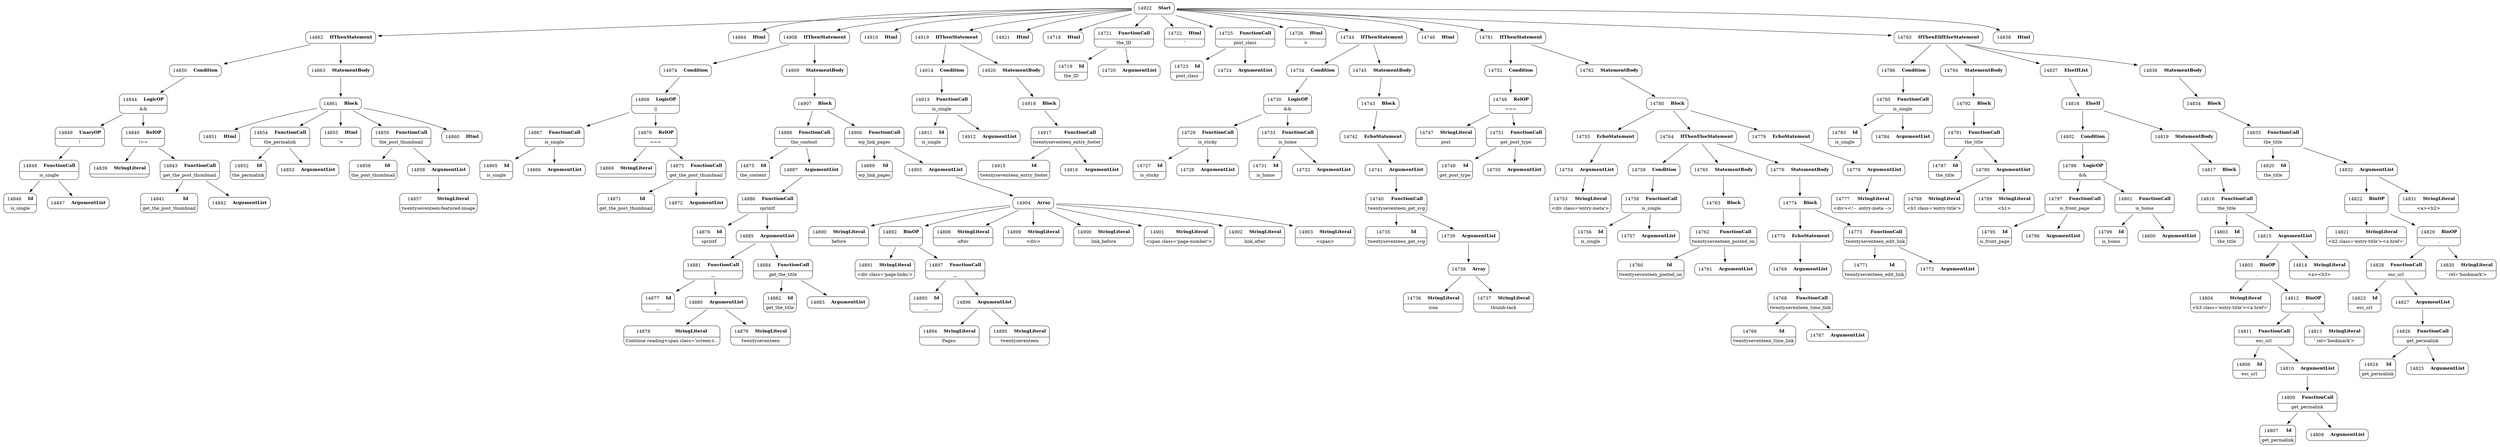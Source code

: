digraph ast {
node [shape=none];
14848 [label=<<TABLE border='1' cellspacing='0' cellpadding='10' style='rounded' ><TR><TD border='0'>14848</TD><TD border='0'><B>FunctionCall</B></TD></TR><HR/><TR><TD border='0' cellpadding='5' colspan='2'>is_single</TD></TR></TABLE>>];
14848 -> 14846 [weight=2];
14848 -> 14847 [weight=2];
14849 [label=<<TABLE border='1' cellspacing='0' cellpadding='10' style='rounded' ><TR><TD border='0'>14849</TD><TD border='0'><B>UnaryOP</B></TD></TR><HR/><TR><TD border='0' cellpadding='5' colspan='2'>!</TD></TR></TABLE>>];
14849 -> 14848 [weight=2];
14850 [label=<<TABLE border='1' cellspacing='0' cellpadding='10' style='rounded' ><TR><TD border='0'>14850</TD><TD border='0'><B>Condition</B></TD></TR></TABLE>>];
14850 -> 14844 [weight=2];
14851 [label=<<TABLE border='1' cellspacing='0' cellpadding='10' style='rounded' ><TR><TD border='0'>14851</TD><TD border='0'><B>Html</B></TD></TR></TABLE>>];
14852 [label=<<TABLE border='1' cellspacing='0' cellpadding='10' style='rounded' ><TR><TD border='0'>14852</TD><TD border='0'><B>Id</B></TD></TR><HR/><TR><TD border='0' cellpadding='5' colspan='2'>the_permalink</TD></TR></TABLE>>];
14853 [label=<<TABLE border='1' cellspacing='0' cellpadding='10' style='rounded' ><TR><TD border='0'>14853</TD><TD border='0'><B>ArgumentList</B></TD></TR></TABLE>>];
14854 [label=<<TABLE border='1' cellspacing='0' cellpadding='10' style='rounded' ><TR><TD border='0'>14854</TD><TD border='0'><B>FunctionCall</B></TD></TR><HR/><TR><TD border='0' cellpadding='5' colspan='2'>the_permalink</TD></TR></TABLE>>];
14854 -> 14852 [weight=2];
14854 -> 14853 [weight=2];
14855 [label=<<TABLE border='1' cellspacing='0' cellpadding='10' style='rounded' ><TR><TD border='0'>14855</TD><TD border='0'><B>Html</B></TD></TR><HR/><TR><TD border='0' cellpadding='5' colspan='2'>'&gt;</TD></TR></TABLE>>];
14856 [label=<<TABLE border='1' cellspacing='0' cellpadding='10' style='rounded' ><TR><TD border='0'>14856</TD><TD border='0'><B>Id</B></TD></TR><HR/><TR><TD border='0' cellpadding='5' colspan='2'>the_post_thumbnail</TD></TR></TABLE>>];
14857 [label=<<TABLE border='1' cellspacing='0' cellpadding='10' style='rounded' ><TR><TD border='0'>14857</TD><TD border='0'><B>StringLiteral</B></TD></TR><HR/><TR><TD border='0' cellpadding='5' colspan='2'>twentyseventeen-featured-image</TD></TR></TABLE>>];
14858 [label=<<TABLE border='1' cellspacing='0' cellpadding='10' style='rounded' ><TR><TD border='0'>14858</TD><TD border='0'><B>ArgumentList</B></TD></TR></TABLE>>];
14858 -> 14857 [weight=2];
14859 [label=<<TABLE border='1' cellspacing='0' cellpadding='10' style='rounded' ><TR><TD border='0'>14859</TD><TD border='0'><B>FunctionCall</B></TD></TR><HR/><TR><TD border='0' cellpadding='5' colspan='2'>the_post_thumbnail</TD></TR></TABLE>>];
14859 -> 14856 [weight=2];
14859 -> 14858 [weight=2];
14860 [label=<<TABLE border='1' cellspacing='0' cellpadding='10' style='rounded' ><TR><TD border='0'>14860</TD><TD border='0'><B>Html</B></TD></TR></TABLE>>];
14861 [label=<<TABLE border='1' cellspacing='0' cellpadding='10' style='rounded' ><TR><TD border='0'>14861</TD><TD border='0'><B>Block</B></TD></TR></TABLE>>];
14861 -> 14851 [weight=2];
14861 -> 14854 [weight=2];
14861 -> 14855 [weight=2];
14861 -> 14859 [weight=2];
14861 -> 14860 [weight=2];
14862 [label=<<TABLE border='1' cellspacing='0' cellpadding='10' style='rounded' ><TR><TD border='0'>14862</TD><TD border='0'><B>IfThenStatement</B></TD></TR></TABLE>>];
14862 -> 14850 [weight=2];
14862 -> 14863 [weight=2];
14863 [label=<<TABLE border='1' cellspacing='0' cellpadding='10' style='rounded' ><TR><TD border='0'>14863</TD><TD border='0'><B>StatementBody</B></TD></TR></TABLE>>];
14863 -> 14861 [weight=2];
14864 [label=<<TABLE border='1' cellspacing='0' cellpadding='10' style='rounded' ><TR><TD border='0'>14864</TD><TD border='0'><B>Html</B></TD></TR></TABLE>>];
14865 [label=<<TABLE border='1' cellspacing='0' cellpadding='10' style='rounded' ><TR><TD border='0'>14865</TD><TD border='0'><B>Id</B></TD></TR><HR/><TR><TD border='0' cellpadding='5' colspan='2'>is_single</TD></TR></TABLE>>];
14866 [label=<<TABLE border='1' cellspacing='0' cellpadding='10' style='rounded' ><TR><TD border='0'>14866</TD><TD border='0'><B>ArgumentList</B></TD></TR></TABLE>>];
14867 [label=<<TABLE border='1' cellspacing='0' cellpadding='10' style='rounded' ><TR><TD border='0'>14867</TD><TD border='0'><B>FunctionCall</B></TD></TR><HR/><TR><TD border='0' cellpadding='5' colspan='2'>is_single</TD></TR></TABLE>>];
14867 -> 14865 [weight=2];
14867 -> 14866 [weight=2];
14868 [label=<<TABLE border='1' cellspacing='0' cellpadding='10' style='rounded' ><TR><TD border='0'>14868</TD><TD border='0'><B>LogicOP</B></TD></TR><HR/><TR><TD border='0' cellpadding='5' colspan='2'>||</TD></TR></TABLE>>];
14868 -> 14867 [weight=2];
14868 -> 14870 [weight=2];
14869 [label=<<TABLE border='1' cellspacing='0' cellpadding='10' style='rounded' ><TR><TD border='0'>14869</TD><TD border='0'><B>StringLiteral</B></TD></TR><HR/><TR><TD border='0' cellpadding='5' colspan='2'></TD></TR></TABLE>>];
14870 [label=<<TABLE border='1' cellspacing='0' cellpadding='10' style='rounded' ><TR><TD border='0'>14870</TD><TD border='0'><B>RelOP</B></TD></TR><HR/><TR><TD border='0' cellpadding='5' colspan='2'>===</TD></TR></TABLE>>];
14870 -> 14869 [weight=2];
14870 -> 14873 [weight=2];
14871 [label=<<TABLE border='1' cellspacing='0' cellpadding='10' style='rounded' ><TR><TD border='0'>14871</TD><TD border='0'><B>Id</B></TD></TR><HR/><TR><TD border='0' cellpadding='5' colspan='2'>get_the_post_thumbnail</TD></TR></TABLE>>];
14872 [label=<<TABLE border='1' cellspacing='0' cellpadding='10' style='rounded' ><TR><TD border='0'>14872</TD><TD border='0'><B>ArgumentList</B></TD></TR></TABLE>>];
14873 [label=<<TABLE border='1' cellspacing='0' cellpadding='10' style='rounded' ><TR><TD border='0'>14873</TD><TD border='0'><B>FunctionCall</B></TD></TR><HR/><TR><TD border='0' cellpadding='5' colspan='2'>get_the_post_thumbnail</TD></TR></TABLE>>];
14873 -> 14871 [weight=2];
14873 -> 14872 [weight=2];
14874 [label=<<TABLE border='1' cellspacing='0' cellpadding='10' style='rounded' ><TR><TD border='0'>14874</TD><TD border='0'><B>Condition</B></TD></TR></TABLE>>];
14874 -> 14868 [weight=2];
14875 [label=<<TABLE border='1' cellspacing='0' cellpadding='10' style='rounded' ><TR><TD border='0'>14875</TD><TD border='0'><B>Id</B></TD></TR><HR/><TR><TD border='0' cellpadding='5' colspan='2'>the_content</TD></TR></TABLE>>];
14876 [label=<<TABLE border='1' cellspacing='0' cellpadding='10' style='rounded' ><TR><TD border='0'>14876</TD><TD border='0'><B>Id</B></TD></TR><HR/><TR><TD border='0' cellpadding='5' colspan='2'>sprintf</TD></TR></TABLE>>];
14877 [label=<<TABLE border='1' cellspacing='0' cellpadding='10' style='rounded' ><TR><TD border='0'>14877</TD><TD border='0'><B>Id</B></TD></TR><HR/><TR><TD border='0' cellpadding='5' colspan='2'>__</TD></TR></TABLE>>];
14878 [label=<<TABLE border='1' cellspacing='0' cellpadding='10' style='rounded' ><TR><TD border='0'>14878</TD><TD border='0'><B>StringLiteral</B></TD></TR><HR/><TR><TD border='0' cellpadding='5' colspan='2'>Continue reading&lt;span class='screen-r...</TD></TR></TABLE>>];
14879 [label=<<TABLE border='1' cellspacing='0' cellpadding='10' style='rounded' ><TR><TD border='0'>14879</TD><TD border='0'><B>StringLiteral</B></TD></TR><HR/><TR><TD border='0' cellpadding='5' colspan='2'>twentyseventeen</TD></TR></TABLE>>];
14880 [label=<<TABLE border='1' cellspacing='0' cellpadding='10' style='rounded' ><TR><TD border='0'>14880</TD><TD border='0'><B>ArgumentList</B></TD></TR></TABLE>>];
14880 -> 14878 [weight=2];
14880 -> 14879 [weight=2];
14881 [label=<<TABLE border='1' cellspacing='0' cellpadding='10' style='rounded' ><TR><TD border='0'>14881</TD><TD border='0'><B>FunctionCall</B></TD></TR><HR/><TR><TD border='0' cellpadding='5' colspan='2'>__</TD></TR></TABLE>>];
14881 -> 14877 [weight=2];
14881 -> 14880 [weight=2];
14882 [label=<<TABLE border='1' cellspacing='0' cellpadding='10' style='rounded' ><TR><TD border='0'>14882</TD><TD border='0'><B>Id</B></TD></TR><HR/><TR><TD border='0' cellpadding='5' colspan='2'>get_the_title</TD></TR></TABLE>>];
14883 [label=<<TABLE border='1' cellspacing='0' cellpadding='10' style='rounded' ><TR><TD border='0'>14883</TD><TD border='0'><B>ArgumentList</B></TD></TR></TABLE>>];
14884 [label=<<TABLE border='1' cellspacing='0' cellpadding='10' style='rounded' ><TR><TD border='0'>14884</TD><TD border='0'><B>FunctionCall</B></TD></TR><HR/><TR><TD border='0' cellpadding='5' colspan='2'>get_the_title</TD></TR></TABLE>>];
14884 -> 14882 [weight=2];
14884 -> 14883 [weight=2];
14885 [label=<<TABLE border='1' cellspacing='0' cellpadding='10' style='rounded' ><TR><TD border='0'>14885</TD><TD border='0'><B>ArgumentList</B></TD></TR></TABLE>>];
14885 -> 14881 [weight=2];
14885 -> 14884 [weight=2];
14886 [label=<<TABLE border='1' cellspacing='0' cellpadding='10' style='rounded' ><TR><TD border='0'>14886</TD><TD border='0'><B>FunctionCall</B></TD></TR><HR/><TR><TD border='0' cellpadding='5' colspan='2'>sprintf</TD></TR></TABLE>>];
14886 -> 14876 [weight=2];
14886 -> 14885 [weight=2];
14887 [label=<<TABLE border='1' cellspacing='0' cellpadding='10' style='rounded' ><TR><TD border='0'>14887</TD><TD border='0'><B>ArgumentList</B></TD></TR></TABLE>>];
14887 -> 14886 [weight=2];
14888 [label=<<TABLE border='1' cellspacing='0' cellpadding='10' style='rounded' ><TR><TD border='0'>14888</TD><TD border='0'><B>FunctionCall</B></TD></TR><HR/><TR><TD border='0' cellpadding='5' colspan='2'>the_content</TD></TR></TABLE>>];
14888 -> 14875 [weight=2];
14888 -> 14887 [weight=2];
14889 [label=<<TABLE border='1' cellspacing='0' cellpadding='10' style='rounded' ><TR><TD border='0'>14889</TD><TD border='0'><B>Id</B></TD></TR><HR/><TR><TD border='0' cellpadding='5' colspan='2'>wp_link_pages</TD></TR></TABLE>>];
14890 [label=<<TABLE border='1' cellspacing='0' cellpadding='10' style='rounded' ><TR><TD border='0'>14890</TD><TD border='0'><B>StringLiteral</B></TD></TR><HR/><TR><TD border='0' cellpadding='5' colspan='2'>before</TD></TR></TABLE>>];
14891 [label=<<TABLE border='1' cellspacing='0' cellpadding='10' style='rounded' ><TR><TD border='0'>14891</TD><TD border='0'><B>StringLiteral</B></TD></TR><HR/><TR><TD border='0' cellpadding='5' colspan='2'>&lt;div class='page-links'&gt;</TD></TR></TABLE>>];
14892 [label=<<TABLE border='1' cellspacing='0' cellpadding='10' style='rounded' ><TR><TD border='0'>14892</TD><TD border='0'><B>BinOP</B></TD></TR><HR/><TR><TD border='0' cellpadding='5' colspan='2'>.</TD></TR></TABLE>>];
14892 -> 14891 [weight=2];
14892 -> 14897 [weight=2];
14893 [label=<<TABLE border='1' cellspacing='0' cellpadding='10' style='rounded' ><TR><TD border='0'>14893</TD><TD border='0'><B>Id</B></TD></TR><HR/><TR><TD border='0' cellpadding='5' colspan='2'>__</TD></TR></TABLE>>];
14894 [label=<<TABLE border='1' cellspacing='0' cellpadding='10' style='rounded' ><TR><TD border='0'>14894</TD><TD border='0'><B>StringLiteral</B></TD></TR><HR/><TR><TD border='0' cellpadding='5' colspan='2'>Pages:</TD></TR></TABLE>>];
14895 [label=<<TABLE border='1' cellspacing='0' cellpadding='10' style='rounded' ><TR><TD border='0'>14895</TD><TD border='0'><B>StringLiteral</B></TD></TR><HR/><TR><TD border='0' cellpadding='5' colspan='2'>twentyseventeen</TD></TR></TABLE>>];
14896 [label=<<TABLE border='1' cellspacing='0' cellpadding='10' style='rounded' ><TR><TD border='0'>14896</TD><TD border='0'><B>ArgumentList</B></TD></TR></TABLE>>];
14896 -> 14894 [weight=2];
14896 -> 14895 [weight=2];
14897 [label=<<TABLE border='1' cellspacing='0' cellpadding='10' style='rounded' ><TR><TD border='0'>14897</TD><TD border='0'><B>FunctionCall</B></TD></TR><HR/><TR><TD border='0' cellpadding='5' colspan='2'>__</TD></TR></TABLE>>];
14897 -> 14893 [weight=2];
14897 -> 14896 [weight=2];
14898 [label=<<TABLE border='1' cellspacing='0' cellpadding='10' style='rounded' ><TR><TD border='0'>14898</TD><TD border='0'><B>StringLiteral</B></TD></TR><HR/><TR><TD border='0' cellpadding='5' colspan='2'>after</TD></TR></TABLE>>];
14899 [label=<<TABLE border='1' cellspacing='0' cellpadding='10' style='rounded' ><TR><TD border='0'>14899</TD><TD border='0'><B>StringLiteral</B></TD></TR><HR/><TR><TD border='0' cellpadding='5' colspan='2'>&lt;div&gt;</TD></TR></TABLE>>];
14900 [label=<<TABLE border='1' cellspacing='0' cellpadding='10' style='rounded' ><TR><TD border='0'>14900</TD><TD border='0'><B>StringLiteral</B></TD></TR><HR/><TR><TD border='0' cellpadding='5' colspan='2'>link_before</TD></TR></TABLE>>];
14901 [label=<<TABLE border='1' cellspacing='0' cellpadding='10' style='rounded' ><TR><TD border='0'>14901</TD><TD border='0'><B>StringLiteral</B></TD></TR><HR/><TR><TD border='0' cellpadding='5' colspan='2'>&lt;span class='page-number'&gt;</TD></TR></TABLE>>];
14902 [label=<<TABLE border='1' cellspacing='0' cellpadding='10' style='rounded' ><TR><TD border='0'>14902</TD><TD border='0'><B>StringLiteral</B></TD></TR><HR/><TR><TD border='0' cellpadding='5' colspan='2'>link_after</TD></TR></TABLE>>];
14903 [label=<<TABLE border='1' cellspacing='0' cellpadding='10' style='rounded' ><TR><TD border='0'>14903</TD><TD border='0'><B>StringLiteral</B></TD></TR><HR/><TR><TD border='0' cellpadding='5' colspan='2'>&lt;span&gt;</TD></TR></TABLE>>];
14904 [label=<<TABLE border='1' cellspacing='0' cellpadding='10' style='rounded' ><TR><TD border='0'>14904</TD><TD border='0'><B>Array</B></TD></TR></TABLE>>];
14904 -> 14890 [weight=2];
14904 -> 14892 [weight=2];
14904 -> 14898 [weight=2];
14904 -> 14899 [weight=2];
14904 -> 14900 [weight=2];
14904 -> 14901 [weight=2];
14904 -> 14902 [weight=2];
14904 -> 14903 [weight=2];
14905 [label=<<TABLE border='1' cellspacing='0' cellpadding='10' style='rounded' ><TR><TD border='0'>14905</TD><TD border='0'><B>ArgumentList</B></TD></TR></TABLE>>];
14905 -> 14904 [weight=2];
14906 [label=<<TABLE border='1' cellspacing='0' cellpadding='10' style='rounded' ><TR><TD border='0'>14906</TD><TD border='0'><B>FunctionCall</B></TD></TR><HR/><TR><TD border='0' cellpadding='5' colspan='2'>wp_link_pages</TD></TR></TABLE>>];
14906 -> 14889 [weight=2];
14906 -> 14905 [weight=2];
14907 [label=<<TABLE border='1' cellspacing='0' cellpadding='10' style='rounded' ><TR><TD border='0'>14907</TD><TD border='0'><B>Block</B></TD></TR></TABLE>>];
14907 -> 14888 [weight=2];
14907 -> 14906 [weight=2];
14908 [label=<<TABLE border='1' cellspacing='0' cellpadding='10' style='rounded' ><TR><TD border='0'>14908</TD><TD border='0'><B>IfThenStatement</B></TD></TR></TABLE>>];
14908 -> 14874 [weight=2];
14908 -> 14909 [weight=2];
14909 [label=<<TABLE border='1' cellspacing='0' cellpadding='10' style='rounded' ><TR><TD border='0'>14909</TD><TD border='0'><B>StatementBody</B></TD></TR></TABLE>>];
14909 -> 14907 [weight=2];
14910 [label=<<TABLE border='1' cellspacing='0' cellpadding='10' style='rounded' ><TR><TD border='0'>14910</TD><TD border='0'><B>Html</B></TD></TR></TABLE>>];
14911 [label=<<TABLE border='1' cellspacing='0' cellpadding='10' style='rounded' ><TR><TD border='0'>14911</TD><TD border='0'><B>Id</B></TD></TR><HR/><TR><TD border='0' cellpadding='5' colspan='2'>is_single</TD></TR></TABLE>>];
14912 [label=<<TABLE border='1' cellspacing='0' cellpadding='10' style='rounded' ><TR><TD border='0'>14912</TD><TD border='0'><B>ArgumentList</B></TD></TR></TABLE>>];
14913 [label=<<TABLE border='1' cellspacing='0' cellpadding='10' style='rounded' ><TR><TD border='0'>14913</TD><TD border='0'><B>FunctionCall</B></TD></TR><HR/><TR><TD border='0' cellpadding='5' colspan='2'>is_single</TD></TR></TABLE>>];
14913 -> 14911 [weight=2];
14913 -> 14912 [weight=2];
14914 [label=<<TABLE border='1' cellspacing='0' cellpadding='10' style='rounded' ><TR><TD border='0'>14914</TD><TD border='0'><B>Condition</B></TD></TR></TABLE>>];
14914 -> 14913 [weight=2];
14915 [label=<<TABLE border='1' cellspacing='0' cellpadding='10' style='rounded' ><TR><TD border='0'>14915</TD><TD border='0'><B>Id</B></TD></TR><HR/><TR><TD border='0' cellpadding='5' colspan='2'>twentyseventeen_entry_footer</TD></TR></TABLE>>];
14916 [label=<<TABLE border='1' cellspacing='0' cellpadding='10' style='rounded' ><TR><TD border='0'>14916</TD><TD border='0'><B>ArgumentList</B></TD></TR></TABLE>>];
14917 [label=<<TABLE border='1' cellspacing='0' cellpadding='10' style='rounded' ><TR><TD border='0'>14917</TD><TD border='0'><B>FunctionCall</B></TD></TR><HR/><TR><TD border='0' cellpadding='5' colspan='2'>twentyseventeen_entry_footer</TD></TR></TABLE>>];
14917 -> 14915 [weight=2];
14917 -> 14916 [weight=2];
14918 [label=<<TABLE border='1' cellspacing='0' cellpadding='10' style='rounded' ><TR><TD border='0'>14918</TD><TD border='0'><B>Block</B></TD></TR></TABLE>>];
14918 -> 14917 [weight=2];
14919 [label=<<TABLE border='1' cellspacing='0' cellpadding='10' style='rounded' ><TR><TD border='0'>14919</TD><TD border='0'><B>IfThenStatement</B></TD></TR></TABLE>>];
14919 -> 14914 [weight=2];
14919 -> 14920 [weight=2];
14920 [label=<<TABLE border='1' cellspacing='0' cellpadding='10' style='rounded' ><TR><TD border='0'>14920</TD><TD border='0'><B>StatementBody</B></TD></TR></TABLE>>];
14920 -> 14918 [weight=2];
14921 [label=<<TABLE border='1' cellspacing='0' cellpadding='10' style='rounded' ><TR><TD border='0'>14921</TD><TD border='0'><B>Html</B></TD></TR></TABLE>>];
14922 [label=<<TABLE border='1' cellspacing='0' cellpadding='10' style='rounded' ><TR><TD border='0'>14922</TD><TD border='0'><B>Start</B></TD></TR></TABLE>>];
14922 -> 14718 [weight=2];
14922 -> 14721 [weight=2];
14922 -> 14722 [weight=2];
14922 -> 14725 [weight=2];
14922 -> 14726 [weight=2];
14922 -> 14744 [weight=2];
14922 -> 14746 [weight=2];
14922 -> 14781 [weight=2];
14922 -> 14793 [weight=2];
14922 -> 14838 [weight=2];
14922 -> 14862 [weight=2];
14922 -> 14864 [weight=2];
14922 -> 14908 [weight=2];
14922 -> 14910 [weight=2];
14922 -> 14919 [weight=2];
14922 -> 14921 [weight=2];
14718 [label=<<TABLE border='1' cellspacing='0' cellpadding='10' style='rounded' ><TR><TD border='0'>14718</TD><TD border='0'><B>Html</B></TD></TR></TABLE>>];
14719 [label=<<TABLE border='1' cellspacing='0' cellpadding='10' style='rounded' ><TR><TD border='0'>14719</TD><TD border='0'><B>Id</B></TD></TR><HR/><TR><TD border='0' cellpadding='5' colspan='2'>the_ID</TD></TR></TABLE>>];
14720 [label=<<TABLE border='1' cellspacing='0' cellpadding='10' style='rounded' ><TR><TD border='0'>14720</TD><TD border='0'><B>ArgumentList</B></TD></TR></TABLE>>];
14721 [label=<<TABLE border='1' cellspacing='0' cellpadding='10' style='rounded' ><TR><TD border='0'>14721</TD><TD border='0'><B>FunctionCall</B></TD></TR><HR/><TR><TD border='0' cellpadding='5' colspan='2'>the_ID</TD></TR></TABLE>>];
14721 -> 14719 [weight=2];
14721 -> 14720 [weight=2];
14722 [label=<<TABLE border='1' cellspacing='0' cellpadding='10' style='rounded' ><TR><TD border='0'>14722</TD><TD border='0'><B>Html</B></TD></TR><HR/><TR><TD border='0' cellpadding='5' colspan='2'>'</TD></TR></TABLE>>];
14723 [label=<<TABLE border='1' cellspacing='0' cellpadding='10' style='rounded' ><TR><TD border='0'>14723</TD><TD border='0'><B>Id</B></TD></TR><HR/><TR><TD border='0' cellpadding='5' colspan='2'>post_class</TD></TR></TABLE>>];
14724 [label=<<TABLE border='1' cellspacing='0' cellpadding='10' style='rounded' ><TR><TD border='0'>14724</TD><TD border='0'><B>ArgumentList</B></TD></TR></TABLE>>];
14725 [label=<<TABLE border='1' cellspacing='0' cellpadding='10' style='rounded' ><TR><TD border='0'>14725</TD><TD border='0'><B>FunctionCall</B></TD></TR><HR/><TR><TD border='0' cellpadding='5' colspan='2'>post_class</TD></TR></TABLE>>];
14725 -> 14723 [weight=2];
14725 -> 14724 [weight=2];
14726 [label=<<TABLE border='1' cellspacing='0' cellpadding='10' style='rounded' ><TR><TD border='0'>14726</TD><TD border='0'><B>Html</B></TD></TR><HR/><TR><TD border='0' cellpadding='5' colspan='2'>&gt;</TD></TR></TABLE>>];
14727 [label=<<TABLE border='1' cellspacing='0' cellpadding='10' style='rounded' ><TR><TD border='0'>14727</TD><TD border='0'><B>Id</B></TD></TR><HR/><TR><TD border='0' cellpadding='5' colspan='2'>is_sticky</TD></TR></TABLE>>];
14728 [label=<<TABLE border='1' cellspacing='0' cellpadding='10' style='rounded' ><TR><TD border='0'>14728</TD><TD border='0'><B>ArgumentList</B></TD></TR></TABLE>>];
14729 [label=<<TABLE border='1' cellspacing='0' cellpadding='10' style='rounded' ><TR><TD border='0'>14729</TD><TD border='0'><B>FunctionCall</B></TD></TR><HR/><TR><TD border='0' cellpadding='5' colspan='2'>is_sticky</TD></TR></TABLE>>];
14729 -> 14727 [weight=2];
14729 -> 14728 [weight=2];
14730 [label=<<TABLE border='1' cellspacing='0' cellpadding='10' style='rounded' ><TR><TD border='0'>14730</TD><TD border='0'><B>LogicOP</B></TD></TR><HR/><TR><TD border='0' cellpadding='5' colspan='2'>&amp;&amp;</TD></TR></TABLE>>];
14730 -> 14729 [weight=2];
14730 -> 14733 [weight=2];
14731 [label=<<TABLE border='1' cellspacing='0' cellpadding='10' style='rounded' ><TR><TD border='0'>14731</TD><TD border='0'><B>Id</B></TD></TR><HR/><TR><TD border='0' cellpadding='5' colspan='2'>is_home</TD></TR></TABLE>>];
14732 [label=<<TABLE border='1' cellspacing='0' cellpadding='10' style='rounded' ><TR><TD border='0'>14732</TD><TD border='0'><B>ArgumentList</B></TD></TR></TABLE>>];
14733 [label=<<TABLE border='1' cellspacing='0' cellpadding='10' style='rounded' ><TR><TD border='0'>14733</TD><TD border='0'><B>FunctionCall</B></TD></TR><HR/><TR><TD border='0' cellpadding='5' colspan='2'>is_home</TD></TR></TABLE>>];
14733 -> 14731 [weight=2];
14733 -> 14732 [weight=2];
14734 [label=<<TABLE border='1' cellspacing='0' cellpadding='10' style='rounded' ><TR><TD border='0'>14734</TD><TD border='0'><B>Condition</B></TD></TR></TABLE>>];
14734 -> 14730 [weight=2];
14735 [label=<<TABLE border='1' cellspacing='0' cellpadding='10' style='rounded' ><TR><TD border='0'>14735</TD><TD border='0'><B>Id</B></TD></TR><HR/><TR><TD border='0' cellpadding='5' colspan='2'>twentyseventeen_get_svg</TD></TR></TABLE>>];
14736 [label=<<TABLE border='1' cellspacing='0' cellpadding='10' style='rounded' ><TR><TD border='0'>14736</TD><TD border='0'><B>StringLiteral</B></TD></TR><HR/><TR><TD border='0' cellpadding='5' colspan='2'>icon</TD></TR></TABLE>>];
14737 [label=<<TABLE border='1' cellspacing='0' cellpadding='10' style='rounded' ><TR><TD border='0'>14737</TD><TD border='0'><B>StringLiteral</B></TD></TR><HR/><TR><TD border='0' cellpadding='5' colspan='2'>thumb-tack</TD></TR></TABLE>>];
14738 [label=<<TABLE border='1' cellspacing='0' cellpadding='10' style='rounded' ><TR><TD border='0'>14738</TD><TD border='0'><B>Array</B></TD></TR></TABLE>>];
14738 -> 14736 [weight=2];
14738 -> 14737 [weight=2];
14739 [label=<<TABLE border='1' cellspacing='0' cellpadding='10' style='rounded' ><TR><TD border='0'>14739</TD><TD border='0'><B>ArgumentList</B></TD></TR></TABLE>>];
14739 -> 14738 [weight=2];
14740 [label=<<TABLE border='1' cellspacing='0' cellpadding='10' style='rounded' ><TR><TD border='0'>14740</TD><TD border='0'><B>FunctionCall</B></TD></TR><HR/><TR><TD border='0' cellpadding='5' colspan='2'>twentyseventeen_get_svg</TD></TR></TABLE>>];
14740 -> 14735 [weight=2];
14740 -> 14739 [weight=2];
14741 [label=<<TABLE border='1' cellspacing='0' cellpadding='10' style='rounded' ><TR><TD border='0'>14741</TD><TD border='0'><B>ArgumentList</B></TD></TR></TABLE>>];
14741 -> 14740 [weight=2];
14742 [label=<<TABLE border='1' cellspacing='0' cellpadding='10' style='rounded' ><TR><TD border='0'>14742</TD><TD border='0'><B>EchoStatement</B></TD></TR></TABLE>>];
14742 -> 14741 [weight=2];
14743 [label=<<TABLE border='1' cellspacing='0' cellpadding='10' style='rounded' ><TR><TD border='0'>14743</TD><TD border='0'><B>Block</B></TD></TR></TABLE>>];
14743 -> 14742 [weight=2];
14744 [label=<<TABLE border='1' cellspacing='0' cellpadding='10' style='rounded' ><TR><TD border='0'>14744</TD><TD border='0'><B>IfThenStatement</B></TD></TR></TABLE>>];
14744 -> 14734 [weight=2];
14744 -> 14745 [weight=2];
14745 [label=<<TABLE border='1' cellspacing='0' cellpadding='10' style='rounded' ><TR><TD border='0'>14745</TD><TD border='0'><B>StatementBody</B></TD></TR></TABLE>>];
14745 -> 14743 [weight=2];
14746 [label=<<TABLE border='1' cellspacing='0' cellpadding='10' style='rounded' ><TR><TD border='0'>14746</TD><TD border='0'><B>Html</B></TD></TR></TABLE>>];
14747 [label=<<TABLE border='1' cellspacing='0' cellpadding='10' style='rounded' ><TR><TD border='0'>14747</TD><TD border='0'><B>StringLiteral</B></TD></TR><HR/><TR><TD border='0' cellpadding='5' colspan='2'>post</TD></TR></TABLE>>];
14748 [label=<<TABLE border='1' cellspacing='0' cellpadding='10' style='rounded' ><TR><TD border='0'>14748</TD><TD border='0'><B>RelOP</B></TD></TR><HR/><TR><TD border='0' cellpadding='5' colspan='2'>===</TD></TR></TABLE>>];
14748 -> 14747 [weight=2];
14748 -> 14751 [weight=2];
14749 [label=<<TABLE border='1' cellspacing='0' cellpadding='10' style='rounded' ><TR><TD border='0'>14749</TD><TD border='0'><B>Id</B></TD></TR><HR/><TR><TD border='0' cellpadding='5' colspan='2'>get_post_type</TD></TR></TABLE>>];
14750 [label=<<TABLE border='1' cellspacing='0' cellpadding='10' style='rounded' ><TR><TD border='0'>14750</TD><TD border='0'><B>ArgumentList</B></TD></TR></TABLE>>];
14751 [label=<<TABLE border='1' cellspacing='0' cellpadding='10' style='rounded' ><TR><TD border='0'>14751</TD><TD border='0'><B>FunctionCall</B></TD></TR><HR/><TR><TD border='0' cellpadding='5' colspan='2'>get_post_type</TD></TR></TABLE>>];
14751 -> 14749 [weight=2];
14751 -> 14750 [weight=2];
14752 [label=<<TABLE border='1' cellspacing='0' cellpadding='10' style='rounded' ><TR><TD border='0'>14752</TD><TD border='0'><B>Condition</B></TD></TR></TABLE>>];
14752 -> 14748 [weight=2];
14753 [label=<<TABLE border='1' cellspacing='0' cellpadding='10' style='rounded' ><TR><TD border='0'>14753</TD><TD border='0'><B>StringLiteral</B></TD></TR><HR/><TR><TD border='0' cellpadding='5' colspan='2'>&lt;div class='entry-meta'&gt;</TD></TR></TABLE>>];
14754 [label=<<TABLE border='1' cellspacing='0' cellpadding='10' style='rounded' ><TR><TD border='0'>14754</TD><TD border='0'><B>ArgumentList</B></TD></TR></TABLE>>];
14754 -> 14753 [weight=2];
14755 [label=<<TABLE border='1' cellspacing='0' cellpadding='10' style='rounded' ><TR><TD border='0'>14755</TD><TD border='0'><B>EchoStatement</B></TD></TR></TABLE>>];
14755 -> 14754 [weight=2];
14756 [label=<<TABLE border='1' cellspacing='0' cellpadding='10' style='rounded' ><TR><TD border='0'>14756</TD><TD border='0'><B>Id</B></TD></TR><HR/><TR><TD border='0' cellpadding='5' colspan='2'>is_single</TD></TR></TABLE>>];
14757 [label=<<TABLE border='1' cellspacing='0' cellpadding='10' style='rounded' ><TR><TD border='0'>14757</TD><TD border='0'><B>ArgumentList</B></TD></TR></TABLE>>];
14758 [label=<<TABLE border='1' cellspacing='0' cellpadding='10' style='rounded' ><TR><TD border='0'>14758</TD><TD border='0'><B>FunctionCall</B></TD></TR><HR/><TR><TD border='0' cellpadding='5' colspan='2'>is_single</TD></TR></TABLE>>];
14758 -> 14756 [weight=2];
14758 -> 14757 [weight=2];
14759 [label=<<TABLE border='1' cellspacing='0' cellpadding='10' style='rounded' ><TR><TD border='0'>14759</TD><TD border='0'><B>Condition</B></TD></TR></TABLE>>];
14759 -> 14758 [weight=2];
14760 [label=<<TABLE border='1' cellspacing='0' cellpadding='10' style='rounded' ><TR><TD border='0'>14760</TD><TD border='0'><B>Id</B></TD></TR><HR/><TR><TD border='0' cellpadding='5' colspan='2'>twentyseventeen_posted_on</TD></TR></TABLE>>];
14761 [label=<<TABLE border='1' cellspacing='0' cellpadding='10' style='rounded' ><TR><TD border='0'>14761</TD><TD border='0'><B>ArgumentList</B></TD></TR></TABLE>>];
14762 [label=<<TABLE border='1' cellspacing='0' cellpadding='10' style='rounded' ><TR><TD border='0'>14762</TD><TD border='0'><B>FunctionCall</B></TD></TR><HR/><TR><TD border='0' cellpadding='5' colspan='2'>twentyseventeen_posted_on</TD></TR></TABLE>>];
14762 -> 14760 [weight=2];
14762 -> 14761 [weight=2];
14763 [label=<<TABLE border='1' cellspacing='0' cellpadding='10' style='rounded' ><TR><TD border='0'>14763</TD><TD border='0'><B>Block</B></TD></TR></TABLE>>];
14763 -> 14762 [weight=2];
14764 [label=<<TABLE border='1' cellspacing='0' cellpadding='10' style='rounded' ><TR><TD border='0'>14764</TD><TD border='0'><B>IfThenElseStatement</B></TD></TR></TABLE>>];
14764 -> 14759 [weight=2];
14764 -> 14765 [weight=2];
14764 -> 14776 [weight=2];
14765 [label=<<TABLE border='1' cellspacing='0' cellpadding='10' style='rounded' ><TR><TD border='0'>14765</TD><TD border='0'><B>StatementBody</B></TD></TR></TABLE>>];
14765 -> 14763 [weight=2];
14766 [label=<<TABLE border='1' cellspacing='0' cellpadding='10' style='rounded' ><TR><TD border='0'>14766</TD><TD border='0'><B>Id</B></TD></TR><HR/><TR><TD border='0' cellpadding='5' colspan='2'>twentyseventeen_time_link</TD></TR></TABLE>>];
14767 [label=<<TABLE border='1' cellspacing='0' cellpadding='10' style='rounded' ><TR><TD border='0'>14767</TD><TD border='0'><B>ArgumentList</B></TD></TR></TABLE>>];
14768 [label=<<TABLE border='1' cellspacing='0' cellpadding='10' style='rounded' ><TR><TD border='0'>14768</TD><TD border='0'><B>FunctionCall</B></TD></TR><HR/><TR><TD border='0' cellpadding='5' colspan='2'>twentyseventeen_time_link</TD></TR></TABLE>>];
14768 -> 14766 [weight=2];
14768 -> 14767 [weight=2];
14769 [label=<<TABLE border='1' cellspacing='0' cellpadding='10' style='rounded' ><TR><TD border='0'>14769</TD><TD border='0'><B>ArgumentList</B></TD></TR></TABLE>>];
14769 -> 14768 [weight=2];
14770 [label=<<TABLE border='1' cellspacing='0' cellpadding='10' style='rounded' ><TR><TD border='0'>14770</TD><TD border='0'><B>EchoStatement</B></TD></TR></TABLE>>];
14770 -> 14769 [weight=2];
14771 [label=<<TABLE border='1' cellspacing='0' cellpadding='10' style='rounded' ><TR><TD border='0'>14771</TD><TD border='0'><B>Id</B></TD></TR><HR/><TR><TD border='0' cellpadding='5' colspan='2'>twentyseventeen_edit_link</TD></TR></TABLE>>];
14772 [label=<<TABLE border='1' cellspacing='0' cellpadding='10' style='rounded' ><TR><TD border='0'>14772</TD><TD border='0'><B>ArgumentList</B></TD></TR></TABLE>>];
14773 [label=<<TABLE border='1' cellspacing='0' cellpadding='10' style='rounded' ><TR><TD border='0'>14773</TD><TD border='0'><B>FunctionCall</B></TD></TR><HR/><TR><TD border='0' cellpadding='5' colspan='2'>twentyseventeen_edit_link</TD></TR></TABLE>>];
14773 -> 14771 [weight=2];
14773 -> 14772 [weight=2];
14774 [label=<<TABLE border='1' cellspacing='0' cellpadding='10' style='rounded' ><TR><TD border='0'>14774</TD><TD border='0'><B>Block</B></TD></TR></TABLE>>];
14774 -> 14770 [weight=2];
14774 -> 14773 [weight=2];
14776 [label=<<TABLE border='1' cellspacing='0' cellpadding='10' style='rounded' ><TR><TD border='0'>14776</TD><TD border='0'><B>StatementBody</B></TD></TR></TABLE>>];
14776 -> 14774 [weight=2];
14777 [label=<<TABLE border='1' cellspacing='0' cellpadding='10' style='rounded' ><TR><TD border='0'>14777</TD><TD border='0'><B>StringLiteral</B></TD></TR><HR/><TR><TD border='0' cellpadding='5' colspan='2'>&lt;div&gt;&lt;!-- .entry-meta --&gt;</TD></TR></TABLE>>];
14778 [label=<<TABLE border='1' cellspacing='0' cellpadding='10' style='rounded' ><TR><TD border='0'>14778</TD><TD border='0'><B>ArgumentList</B></TD></TR></TABLE>>];
14778 -> 14777 [weight=2];
14779 [label=<<TABLE border='1' cellspacing='0' cellpadding='10' style='rounded' ><TR><TD border='0'>14779</TD><TD border='0'><B>EchoStatement</B></TD></TR></TABLE>>];
14779 -> 14778 [weight=2];
14780 [label=<<TABLE border='1' cellspacing='0' cellpadding='10' style='rounded' ><TR><TD border='0'>14780</TD><TD border='0'><B>Block</B></TD></TR></TABLE>>];
14780 -> 14755 [weight=2];
14780 -> 14764 [weight=2];
14780 -> 14779 [weight=2];
14781 [label=<<TABLE border='1' cellspacing='0' cellpadding='10' style='rounded' ><TR><TD border='0'>14781</TD><TD border='0'><B>IfThenStatement</B></TD></TR></TABLE>>];
14781 -> 14752 [weight=2];
14781 -> 14782 [weight=2];
14782 [label=<<TABLE border='1' cellspacing='0' cellpadding='10' style='rounded' ><TR><TD border='0'>14782</TD><TD border='0'><B>StatementBody</B></TD></TR></TABLE>>];
14782 -> 14780 [weight=2];
14783 [label=<<TABLE border='1' cellspacing='0' cellpadding='10' style='rounded' ><TR><TD border='0'>14783</TD><TD border='0'><B>Id</B></TD></TR><HR/><TR><TD border='0' cellpadding='5' colspan='2'>is_single</TD></TR></TABLE>>];
14784 [label=<<TABLE border='1' cellspacing='0' cellpadding='10' style='rounded' ><TR><TD border='0'>14784</TD><TD border='0'><B>ArgumentList</B></TD></TR></TABLE>>];
14785 [label=<<TABLE border='1' cellspacing='0' cellpadding='10' style='rounded' ><TR><TD border='0'>14785</TD><TD border='0'><B>FunctionCall</B></TD></TR><HR/><TR><TD border='0' cellpadding='5' colspan='2'>is_single</TD></TR></TABLE>>];
14785 -> 14783 [weight=2];
14785 -> 14784 [weight=2];
14786 [label=<<TABLE border='1' cellspacing='0' cellpadding='10' style='rounded' ><TR><TD border='0'>14786</TD><TD border='0'><B>Condition</B></TD></TR></TABLE>>];
14786 -> 14785 [weight=2];
14787 [label=<<TABLE border='1' cellspacing='0' cellpadding='10' style='rounded' ><TR><TD border='0'>14787</TD><TD border='0'><B>Id</B></TD></TR><HR/><TR><TD border='0' cellpadding='5' colspan='2'>the_title</TD></TR></TABLE>>];
14788 [label=<<TABLE border='1' cellspacing='0' cellpadding='10' style='rounded' ><TR><TD border='0'>14788</TD><TD border='0'><B>StringLiteral</B></TD></TR><HR/><TR><TD border='0' cellpadding='5' colspan='2'>&lt;h1 class='entry-title'&gt;</TD></TR></TABLE>>];
14789 [label=<<TABLE border='1' cellspacing='0' cellpadding='10' style='rounded' ><TR><TD border='0'>14789</TD><TD border='0'><B>StringLiteral</B></TD></TR><HR/><TR><TD border='0' cellpadding='5' colspan='2'>&lt;h1&gt;</TD></TR></TABLE>>];
14790 [label=<<TABLE border='1' cellspacing='0' cellpadding='10' style='rounded' ><TR><TD border='0'>14790</TD><TD border='0'><B>ArgumentList</B></TD></TR></TABLE>>];
14790 -> 14788 [weight=2];
14790 -> 14789 [weight=2];
14791 [label=<<TABLE border='1' cellspacing='0' cellpadding='10' style='rounded' ><TR><TD border='0'>14791</TD><TD border='0'><B>FunctionCall</B></TD></TR><HR/><TR><TD border='0' cellpadding='5' colspan='2'>the_title</TD></TR></TABLE>>];
14791 -> 14787 [weight=2];
14791 -> 14790 [weight=2];
14792 [label=<<TABLE border='1' cellspacing='0' cellpadding='10' style='rounded' ><TR><TD border='0'>14792</TD><TD border='0'><B>Block</B></TD></TR></TABLE>>];
14792 -> 14791 [weight=2];
14793 [label=<<TABLE border='1' cellspacing='0' cellpadding='10' style='rounded' ><TR><TD border='0'>14793</TD><TD border='0'><B>IfThenElifElseStatement</B></TD></TR></TABLE>>];
14793 -> 14786 [weight=2];
14793 -> 14794 [weight=2];
14793 -> 14837 [weight=2];
14793 -> 14836 [weight=2];
14794 [label=<<TABLE border='1' cellspacing='0' cellpadding='10' style='rounded' ><TR><TD border='0'>14794</TD><TD border='0'><B>StatementBody</B></TD></TR></TABLE>>];
14794 -> 14792 [weight=2];
14795 [label=<<TABLE border='1' cellspacing='0' cellpadding='10' style='rounded' ><TR><TD border='0'>14795</TD><TD border='0'><B>Id</B></TD></TR><HR/><TR><TD border='0' cellpadding='5' colspan='2'>is_front_page</TD></TR></TABLE>>];
14796 [label=<<TABLE border='1' cellspacing='0' cellpadding='10' style='rounded' ><TR><TD border='0'>14796</TD><TD border='0'><B>ArgumentList</B></TD></TR></TABLE>>];
14797 [label=<<TABLE border='1' cellspacing='0' cellpadding='10' style='rounded' ><TR><TD border='0'>14797</TD><TD border='0'><B>FunctionCall</B></TD></TR><HR/><TR><TD border='0' cellpadding='5' colspan='2'>is_front_page</TD></TR></TABLE>>];
14797 -> 14795 [weight=2];
14797 -> 14796 [weight=2];
14798 [label=<<TABLE border='1' cellspacing='0' cellpadding='10' style='rounded' ><TR><TD border='0'>14798</TD><TD border='0'><B>LogicOP</B></TD></TR><HR/><TR><TD border='0' cellpadding='5' colspan='2'>&amp;&amp;</TD></TR></TABLE>>];
14798 -> 14797 [weight=2];
14798 -> 14801 [weight=2];
14799 [label=<<TABLE border='1' cellspacing='0' cellpadding='10' style='rounded' ><TR><TD border='0'>14799</TD><TD border='0'><B>Id</B></TD></TR><HR/><TR><TD border='0' cellpadding='5' colspan='2'>is_home</TD></TR></TABLE>>];
14800 [label=<<TABLE border='1' cellspacing='0' cellpadding='10' style='rounded' ><TR><TD border='0'>14800</TD><TD border='0'><B>ArgumentList</B></TD></TR></TABLE>>];
14801 [label=<<TABLE border='1' cellspacing='0' cellpadding='10' style='rounded' ><TR><TD border='0'>14801</TD><TD border='0'><B>FunctionCall</B></TD></TR><HR/><TR><TD border='0' cellpadding='5' colspan='2'>is_home</TD></TR></TABLE>>];
14801 -> 14799 [weight=2];
14801 -> 14800 [weight=2];
14802 [label=<<TABLE border='1' cellspacing='0' cellpadding='10' style='rounded' ><TR><TD border='0'>14802</TD><TD border='0'><B>Condition</B></TD></TR></TABLE>>];
14802 -> 14798 [weight=2];
14803 [label=<<TABLE border='1' cellspacing='0' cellpadding='10' style='rounded' ><TR><TD border='0'>14803</TD><TD border='0'><B>Id</B></TD></TR><HR/><TR><TD border='0' cellpadding='5' colspan='2'>the_title</TD></TR></TABLE>>];
14804 [label=<<TABLE border='1' cellspacing='0' cellpadding='10' style='rounded' ><TR><TD border='0'>14804</TD><TD border='0'><B>StringLiteral</B></TD></TR><HR/><TR><TD border='0' cellpadding='5' colspan='2'>&lt;h3 class='entry-title'&gt;&lt;a href='</TD></TR></TABLE>>];
14805 [label=<<TABLE border='1' cellspacing='0' cellpadding='10' style='rounded' ><TR><TD border='0'>14805</TD><TD border='0'><B>BinOP</B></TD></TR><HR/><TR><TD border='0' cellpadding='5' colspan='2'>.</TD></TR></TABLE>>];
14805 -> 14804 [weight=2];
14805 -> 14812 [weight=2];
14806 [label=<<TABLE border='1' cellspacing='0' cellpadding='10' style='rounded' ><TR><TD border='0'>14806</TD><TD border='0'><B>Id</B></TD></TR><HR/><TR><TD border='0' cellpadding='5' colspan='2'>esc_url</TD></TR></TABLE>>];
14807 [label=<<TABLE border='1' cellspacing='0' cellpadding='10' style='rounded' ><TR><TD border='0'>14807</TD><TD border='0'><B>Id</B></TD></TR><HR/><TR><TD border='0' cellpadding='5' colspan='2'>get_permalink</TD></TR></TABLE>>];
14808 [label=<<TABLE border='1' cellspacing='0' cellpadding='10' style='rounded' ><TR><TD border='0'>14808</TD><TD border='0'><B>ArgumentList</B></TD></TR></TABLE>>];
14809 [label=<<TABLE border='1' cellspacing='0' cellpadding='10' style='rounded' ><TR><TD border='0'>14809</TD><TD border='0'><B>FunctionCall</B></TD></TR><HR/><TR><TD border='0' cellpadding='5' colspan='2'>get_permalink</TD></TR></TABLE>>];
14809 -> 14807 [weight=2];
14809 -> 14808 [weight=2];
14810 [label=<<TABLE border='1' cellspacing='0' cellpadding='10' style='rounded' ><TR><TD border='0'>14810</TD><TD border='0'><B>ArgumentList</B></TD></TR></TABLE>>];
14810 -> 14809 [weight=2];
14811 [label=<<TABLE border='1' cellspacing='0' cellpadding='10' style='rounded' ><TR><TD border='0'>14811</TD><TD border='0'><B>FunctionCall</B></TD></TR><HR/><TR><TD border='0' cellpadding='5' colspan='2'>esc_url</TD></TR></TABLE>>];
14811 -> 14806 [weight=2];
14811 -> 14810 [weight=2];
14812 [label=<<TABLE border='1' cellspacing='0' cellpadding='10' style='rounded' ><TR><TD border='0'>14812</TD><TD border='0'><B>BinOP</B></TD></TR><HR/><TR><TD border='0' cellpadding='5' colspan='2'>.</TD></TR></TABLE>>];
14812 -> 14811 [weight=2];
14812 -> 14813 [weight=2];
14813 [label=<<TABLE border='1' cellspacing='0' cellpadding='10' style='rounded' ><TR><TD border='0'>14813</TD><TD border='0'><B>StringLiteral</B></TD></TR><HR/><TR><TD border='0' cellpadding='5' colspan='2'>' rel='bookmark'&gt;</TD></TR></TABLE>>];
14814 [label=<<TABLE border='1' cellspacing='0' cellpadding='10' style='rounded' ><TR><TD border='0'>14814</TD><TD border='0'><B>StringLiteral</B></TD></TR><HR/><TR><TD border='0' cellpadding='5' colspan='2'>&lt;a&gt;&lt;h3&gt;</TD></TR></TABLE>>];
14815 [label=<<TABLE border='1' cellspacing='0' cellpadding='10' style='rounded' ><TR><TD border='0'>14815</TD><TD border='0'><B>ArgumentList</B></TD></TR></TABLE>>];
14815 -> 14805 [weight=2];
14815 -> 14814 [weight=2];
14816 [label=<<TABLE border='1' cellspacing='0' cellpadding='10' style='rounded' ><TR><TD border='0'>14816</TD><TD border='0'><B>FunctionCall</B></TD></TR><HR/><TR><TD border='0' cellpadding='5' colspan='2'>the_title</TD></TR></TABLE>>];
14816 -> 14803 [weight=2];
14816 -> 14815 [weight=2];
14817 [label=<<TABLE border='1' cellspacing='0' cellpadding='10' style='rounded' ><TR><TD border='0'>14817</TD><TD border='0'><B>Block</B></TD></TR></TABLE>>];
14817 -> 14816 [weight=2];
14818 [label=<<TABLE border='1' cellspacing='0' cellpadding='10' style='rounded' ><TR><TD border='0'>14818</TD><TD border='0'><B>ElseIf</B></TD></TR></TABLE>>];
14818 -> 14802 [weight=2];
14818 -> 14819 [weight=2];
14819 [label=<<TABLE border='1' cellspacing='0' cellpadding='10' style='rounded' ><TR><TD border='0'>14819</TD><TD border='0'><B>StatementBody</B></TD></TR></TABLE>>];
14819 -> 14817 [weight=2];
14820 [label=<<TABLE border='1' cellspacing='0' cellpadding='10' style='rounded' ><TR><TD border='0'>14820</TD><TD border='0'><B>Id</B></TD></TR><HR/><TR><TD border='0' cellpadding='5' colspan='2'>the_title</TD></TR></TABLE>>];
14821 [label=<<TABLE border='1' cellspacing='0' cellpadding='10' style='rounded' ><TR><TD border='0'>14821</TD><TD border='0'><B>StringLiteral</B></TD></TR><HR/><TR><TD border='0' cellpadding='5' colspan='2'>&lt;h2 class='entry-title'&gt;&lt;a href='</TD></TR></TABLE>>];
14822 [label=<<TABLE border='1' cellspacing='0' cellpadding='10' style='rounded' ><TR><TD border='0'>14822</TD><TD border='0'><B>BinOP</B></TD></TR><HR/><TR><TD border='0' cellpadding='5' colspan='2'>.</TD></TR></TABLE>>];
14822 -> 14821 [weight=2];
14822 -> 14829 [weight=2];
14823 [label=<<TABLE border='1' cellspacing='0' cellpadding='10' style='rounded' ><TR><TD border='0'>14823</TD><TD border='0'><B>Id</B></TD></TR><HR/><TR><TD border='0' cellpadding='5' colspan='2'>esc_url</TD></TR></TABLE>>];
14824 [label=<<TABLE border='1' cellspacing='0' cellpadding='10' style='rounded' ><TR><TD border='0'>14824</TD><TD border='0'><B>Id</B></TD></TR><HR/><TR><TD border='0' cellpadding='5' colspan='2'>get_permalink</TD></TR></TABLE>>];
14825 [label=<<TABLE border='1' cellspacing='0' cellpadding='10' style='rounded' ><TR><TD border='0'>14825</TD><TD border='0'><B>ArgumentList</B></TD></TR></TABLE>>];
14826 [label=<<TABLE border='1' cellspacing='0' cellpadding='10' style='rounded' ><TR><TD border='0'>14826</TD><TD border='0'><B>FunctionCall</B></TD></TR><HR/><TR><TD border='0' cellpadding='5' colspan='2'>get_permalink</TD></TR></TABLE>>];
14826 -> 14824 [weight=2];
14826 -> 14825 [weight=2];
14827 [label=<<TABLE border='1' cellspacing='0' cellpadding='10' style='rounded' ><TR><TD border='0'>14827</TD><TD border='0'><B>ArgumentList</B></TD></TR></TABLE>>];
14827 -> 14826 [weight=2];
14828 [label=<<TABLE border='1' cellspacing='0' cellpadding='10' style='rounded' ><TR><TD border='0'>14828</TD><TD border='0'><B>FunctionCall</B></TD></TR><HR/><TR><TD border='0' cellpadding='5' colspan='2'>esc_url</TD></TR></TABLE>>];
14828 -> 14823 [weight=2];
14828 -> 14827 [weight=2];
14829 [label=<<TABLE border='1' cellspacing='0' cellpadding='10' style='rounded' ><TR><TD border='0'>14829</TD><TD border='0'><B>BinOP</B></TD></TR><HR/><TR><TD border='0' cellpadding='5' colspan='2'>.</TD></TR></TABLE>>];
14829 -> 14828 [weight=2];
14829 -> 14830 [weight=2];
14830 [label=<<TABLE border='1' cellspacing='0' cellpadding='10' style='rounded' ><TR><TD border='0'>14830</TD><TD border='0'><B>StringLiteral</B></TD></TR><HR/><TR><TD border='0' cellpadding='5' colspan='2'>' rel='bookmark'&gt;</TD></TR></TABLE>>];
14831 [label=<<TABLE border='1' cellspacing='0' cellpadding='10' style='rounded' ><TR><TD border='0'>14831</TD><TD border='0'><B>StringLiteral</B></TD></TR><HR/><TR><TD border='0' cellpadding='5' colspan='2'>&lt;a&gt;&lt;h2&gt;</TD></TR></TABLE>>];
14832 [label=<<TABLE border='1' cellspacing='0' cellpadding='10' style='rounded' ><TR><TD border='0'>14832</TD><TD border='0'><B>ArgumentList</B></TD></TR></TABLE>>];
14832 -> 14822 [weight=2];
14832 -> 14831 [weight=2];
14833 [label=<<TABLE border='1' cellspacing='0' cellpadding='10' style='rounded' ><TR><TD border='0'>14833</TD><TD border='0'><B>FunctionCall</B></TD></TR><HR/><TR><TD border='0' cellpadding='5' colspan='2'>the_title</TD></TR></TABLE>>];
14833 -> 14820 [weight=2];
14833 -> 14832 [weight=2];
14834 [label=<<TABLE border='1' cellspacing='0' cellpadding='10' style='rounded' ><TR><TD border='0'>14834</TD><TD border='0'><B>Block</B></TD></TR></TABLE>>];
14834 -> 14833 [weight=2];
14836 [label=<<TABLE border='1' cellspacing='0' cellpadding='10' style='rounded' ><TR><TD border='0'>14836</TD><TD border='0'><B>StatementBody</B></TD></TR></TABLE>>];
14836 -> 14834 [weight=2];
14837 [label=<<TABLE border='1' cellspacing='0' cellpadding='10' style='rounded' ><TR><TD border='0'>14837</TD><TD border='0'><B>ElseIfList</B></TD></TR></TABLE>>];
14837 -> 14818 [weight=2];
14838 [label=<<TABLE border='1' cellspacing='0' cellpadding='10' style='rounded' ><TR><TD border='0'>14838</TD><TD border='0'><B>Html</B></TD></TR></TABLE>>];
14839 [label=<<TABLE border='1' cellspacing='0' cellpadding='10' style='rounded' ><TR><TD border='0'>14839</TD><TD border='0'><B>StringLiteral</B></TD></TR><HR/><TR><TD border='0' cellpadding='5' colspan='2'></TD></TR></TABLE>>];
14840 [label=<<TABLE border='1' cellspacing='0' cellpadding='10' style='rounded' ><TR><TD border='0'>14840</TD><TD border='0'><B>RelOP</B></TD></TR><HR/><TR><TD border='0' cellpadding='5' colspan='2'>!==</TD></TR></TABLE>>];
14840 -> 14839 [weight=2];
14840 -> 14843 [weight=2];
14841 [label=<<TABLE border='1' cellspacing='0' cellpadding='10' style='rounded' ><TR><TD border='0'>14841</TD><TD border='0'><B>Id</B></TD></TR><HR/><TR><TD border='0' cellpadding='5' colspan='2'>get_the_post_thumbnail</TD></TR></TABLE>>];
14842 [label=<<TABLE border='1' cellspacing='0' cellpadding='10' style='rounded' ><TR><TD border='0'>14842</TD><TD border='0'><B>ArgumentList</B></TD></TR></TABLE>>];
14843 [label=<<TABLE border='1' cellspacing='0' cellpadding='10' style='rounded' ><TR><TD border='0'>14843</TD><TD border='0'><B>FunctionCall</B></TD></TR><HR/><TR><TD border='0' cellpadding='5' colspan='2'>get_the_post_thumbnail</TD></TR></TABLE>>];
14843 -> 14841 [weight=2];
14843 -> 14842 [weight=2];
14844 [label=<<TABLE border='1' cellspacing='0' cellpadding='10' style='rounded' ><TR><TD border='0'>14844</TD><TD border='0'><B>LogicOP</B></TD></TR><HR/><TR><TD border='0' cellpadding='5' colspan='2'>&amp;&amp;</TD></TR></TABLE>>];
14844 -> 14840 [weight=2];
14844 -> 14849 [weight=2];
14846 [label=<<TABLE border='1' cellspacing='0' cellpadding='10' style='rounded' ><TR><TD border='0'>14846</TD><TD border='0'><B>Id</B></TD></TR><HR/><TR><TD border='0' cellpadding='5' colspan='2'>is_single</TD></TR></TABLE>>];
14847 [label=<<TABLE border='1' cellspacing='0' cellpadding='10' style='rounded' ><TR><TD border='0'>14847</TD><TD border='0'><B>ArgumentList</B></TD></TR></TABLE>>];
}

